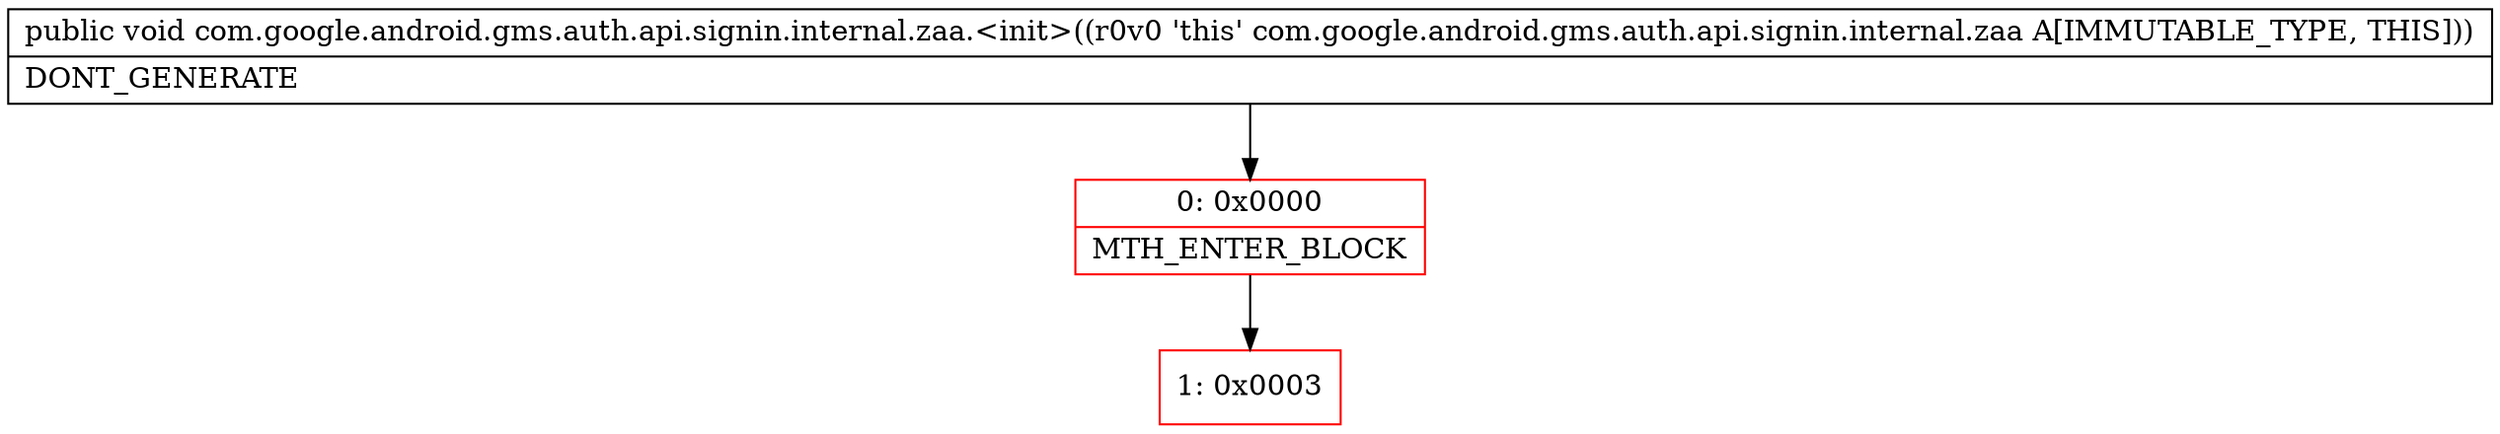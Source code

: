 digraph "CFG forcom.google.android.gms.auth.api.signin.internal.zaa.\<init\>()V" {
subgraph cluster_Region_1068999738 {
label = "R(0)";
node [shape=record,color=blue];
}
Node_0 [shape=record,color=red,label="{0\:\ 0x0000|MTH_ENTER_BLOCK\l}"];
Node_1 [shape=record,color=red,label="{1\:\ 0x0003}"];
MethodNode[shape=record,label="{public void com.google.android.gms.auth.api.signin.internal.zaa.\<init\>((r0v0 'this' com.google.android.gms.auth.api.signin.internal.zaa A[IMMUTABLE_TYPE, THIS]))  | DONT_GENERATE\l}"];
MethodNode -> Node_0;
Node_0 -> Node_1;
}

